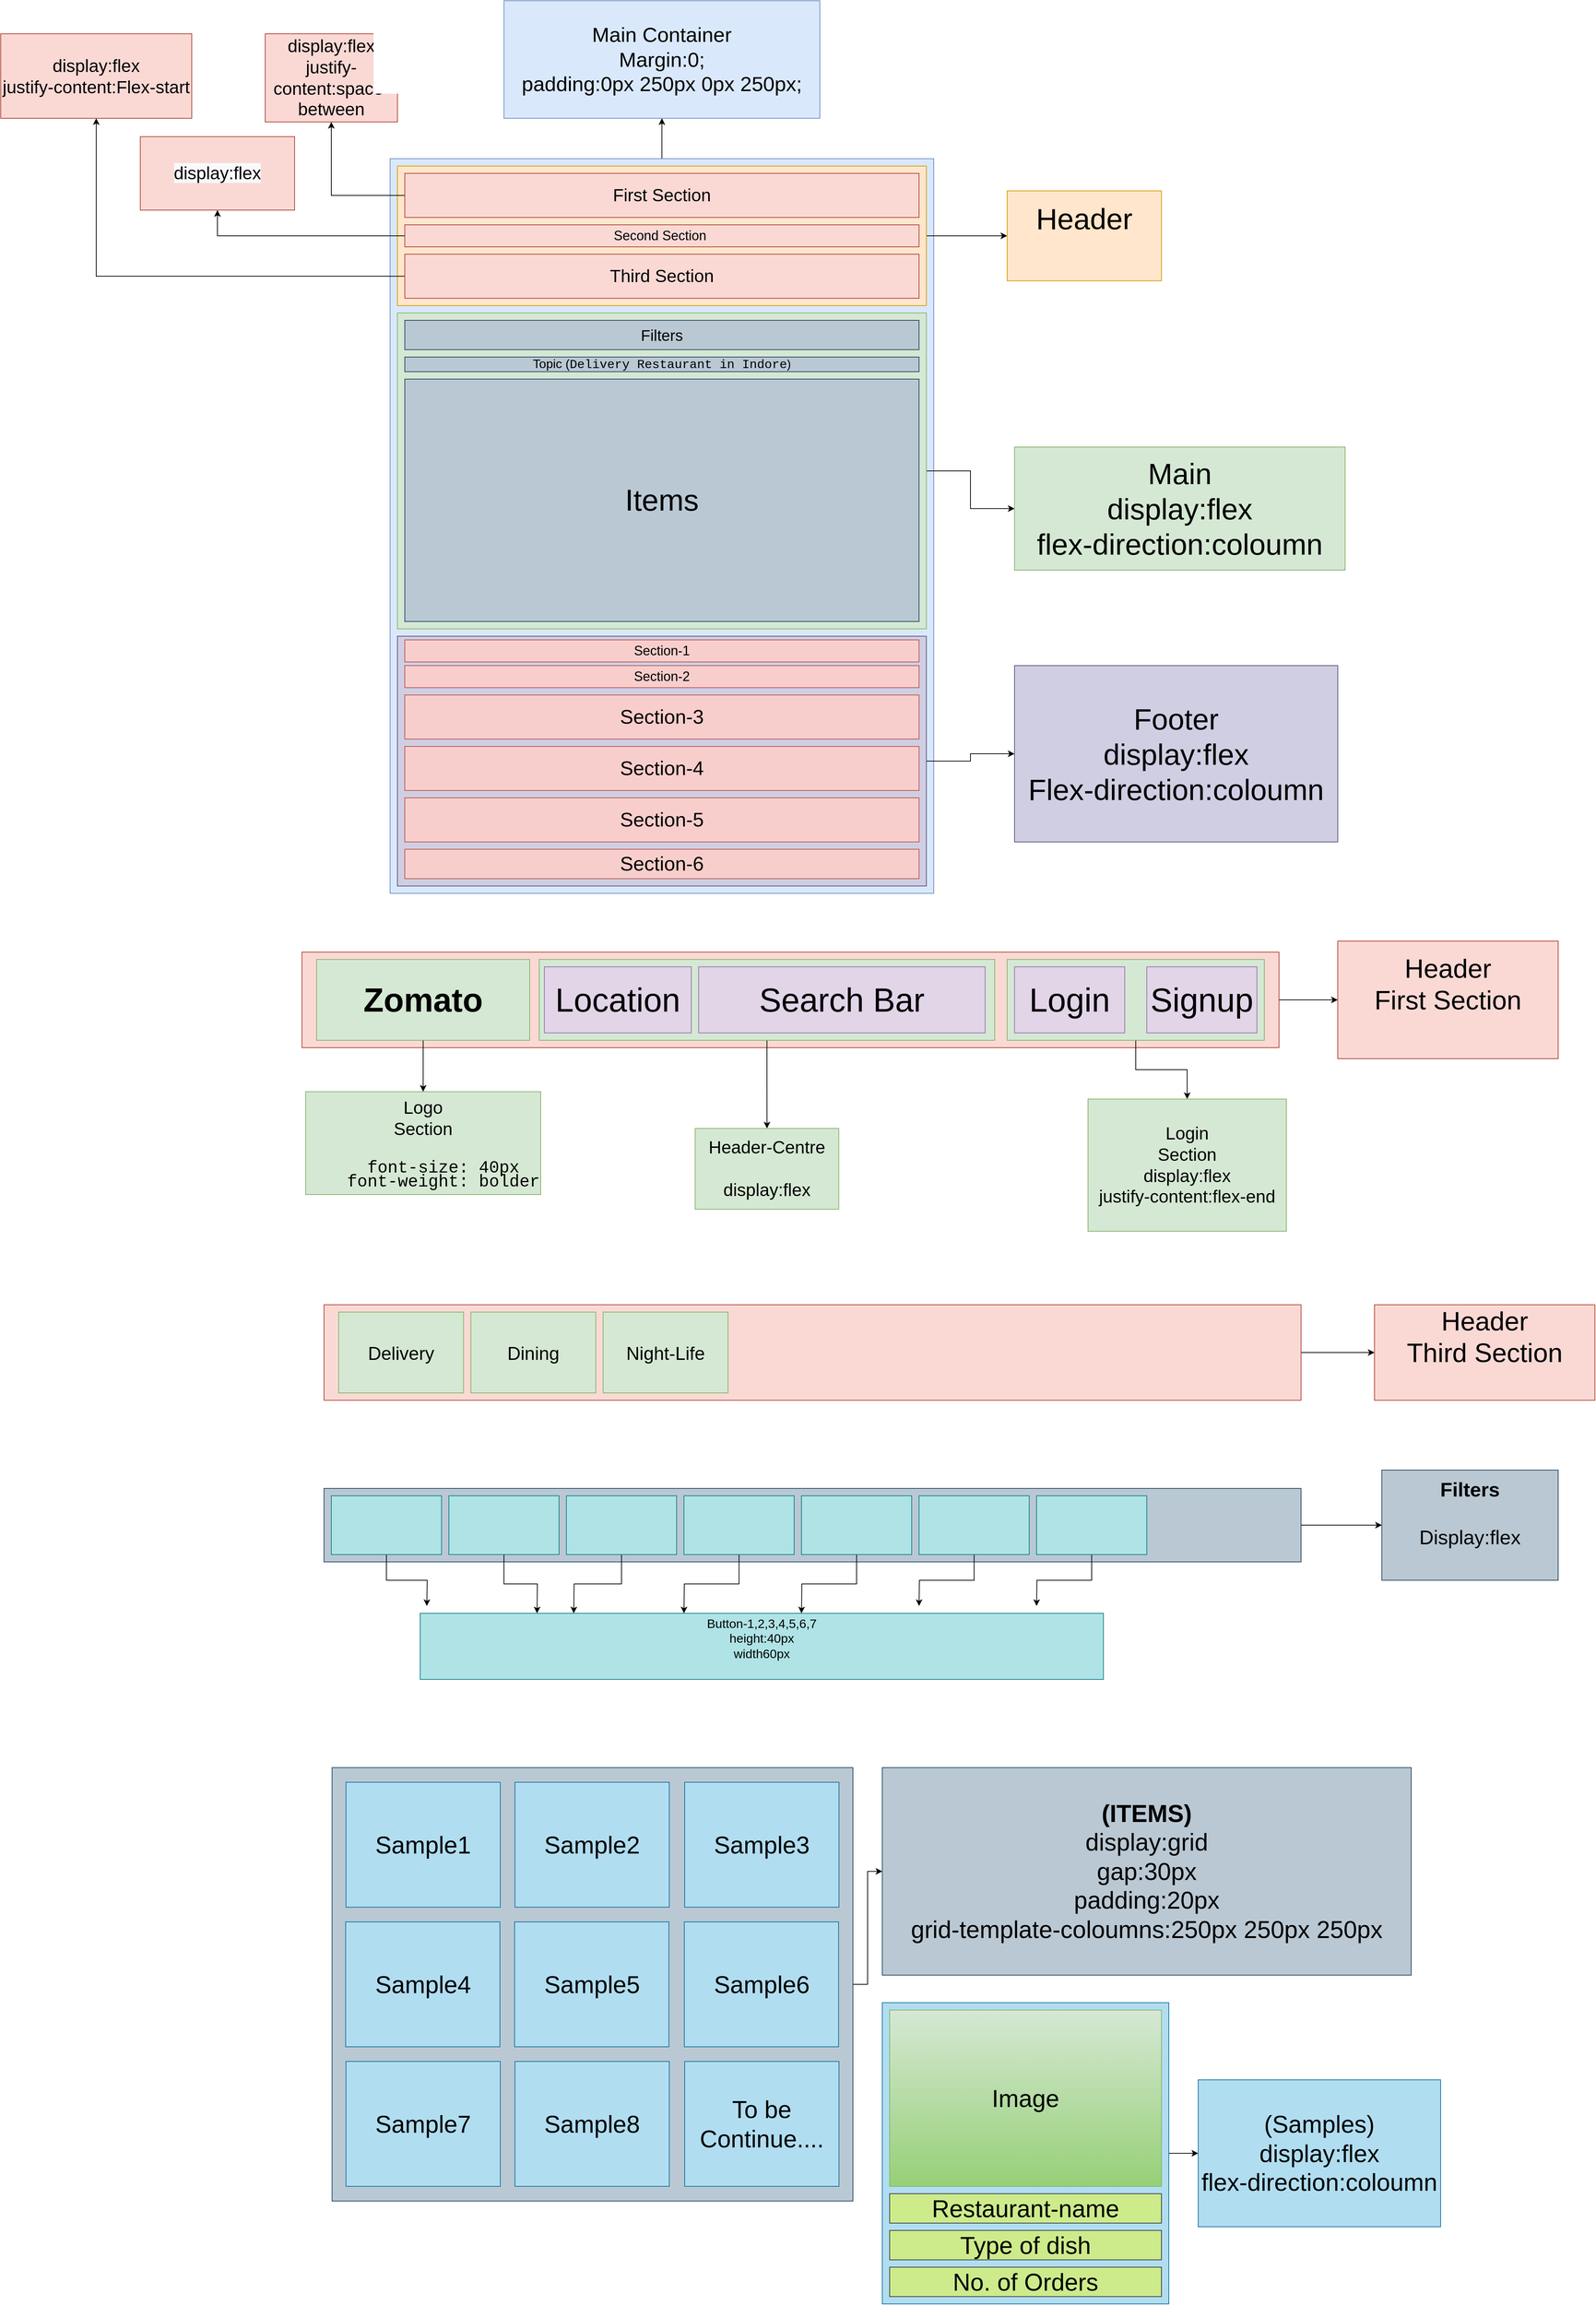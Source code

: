<mxfile version="17.4.5" type="device"><diagram id="I2g7w4aTYmv8-tsleZh8" name="Page-1"><mxGraphModel dx="2402" dy="1863" grid="1" gridSize="10" guides="1" tooltips="1" connect="1" arrows="1" fold="1" page="1" pageScale="1" pageWidth="850" pageHeight="1100" math="0" shadow="0"><root><mxCell id="0"/><mxCell id="1" parent="0"/><mxCell id="k0lRmJQvDt0-P88YfrCd-26" value="" style="edgeStyle=orthogonalEdgeStyle;rounded=0;orthogonalLoop=1;jettySize=auto;html=1;fontSize=40;" parent="1" source="k0lRmJQvDt0-P88YfrCd-1" target="k0lRmJQvDt0-P88YfrCd-25" edge="1"><mxGeometry relative="1" as="geometry"/></mxCell><mxCell id="k0lRmJQvDt0-P88YfrCd-1" value="" style="rounded=0;whiteSpace=wrap;html=1;fillColor=#dae8fc;strokeColor=#6c8ebf;" parent="1" vertex="1"><mxGeometry x="170" y="110" width="740" height="1000" as="geometry"/></mxCell><mxCell id="k0lRmJQvDt0-P88YfrCd-22" value="" style="edgeStyle=orthogonalEdgeStyle;rounded=0;orthogonalLoop=1;jettySize=auto;html=1;fontSize=40;" parent="1" source="k0lRmJQvDt0-P88YfrCd-2" target="k0lRmJQvDt0-P88YfrCd-21" edge="1"><mxGeometry relative="1" as="geometry"/></mxCell><mxCell id="k0lRmJQvDt0-P88YfrCd-2" value="" style="rounded=0;whiteSpace=wrap;html=1;fillColor=#ffe6cc;strokeColor=#d79b00;" parent="1" vertex="1"><mxGeometry x="180" y="120" width="720" height="190" as="geometry"/></mxCell><mxCell id="k0lRmJQvDt0-P88YfrCd-18" value="" style="edgeStyle=orthogonalEdgeStyle;rounded=0;orthogonalLoop=1;jettySize=auto;html=1;fontSize=40;" parent="1" source="k0lRmJQvDt0-P88YfrCd-3" target="k0lRmJQvDt0-P88YfrCd-17" edge="1"><mxGeometry relative="1" as="geometry"/></mxCell><mxCell id="k0lRmJQvDt0-P88YfrCd-3" value="" style="rounded=0;whiteSpace=wrap;html=1;fillColor=#d5e8d4;strokeColor=#82b366;" parent="1" vertex="1"><mxGeometry x="180" y="320" width="720" height="430" as="geometry"/></mxCell><mxCell id="k0lRmJQvDt0-P88YfrCd-20" value="" style="edgeStyle=orthogonalEdgeStyle;rounded=0;orthogonalLoop=1;jettySize=auto;html=1;fontSize=40;" parent="1" source="k0lRmJQvDt0-P88YfrCd-5" target="k0lRmJQvDt0-P88YfrCd-19" edge="1"><mxGeometry relative="1" as="geometry"/></mxCell><mxCell id="k0lRmJQvDt0-P88YfrCd-5" value="" style="rounded=0;whiteSpace=wrap;html=1;fillColor=#d0cee2;strokeColor=#56517e;" parent="1" vertex="1"><mxGeometry x="180" y="760" width="720" height="340" as="geometry"/></mxCell><mxCell id="b_fzYCE3SWWyW0oN0Fh3-9" value="" style="edgeStyle=orthogonalEdgeStyle;rounded=0;orthogonalLoop=1;jettySize=auto;html=1;fontSize=24;" edge="1" parent="1" source="k0lRmJQvDt0-P88YfrCd-6" target="b_fzYCE3SWWyW0oN0Fh3-8"><mxGeometry relative="1" as="geometry"/></mxCell><mxCell id="k0lRmJQvDt0-P88YfrCd-6" value="&lt;span style=&quot;font-size: 24px&quot;&gt;First Section&lt;/span&gt;" style="rounded=0;whiteSpace=wrap;html=1;fillColor=#fad9d5;strokeColor=#ae4132;" parent="1" vertex="1"><mxGeometry x="190" y="130" width="700" height="60" as="geometry"/></mxCell><mxCell id="b_fzYCE3SWWyW0oN0Fh3-11" value="" style="edgeStyle=orthogonalEdgeStyle;rounded=0;orthogonalLoop=1;jettySize=auto;html=1;fontSize=24;" edge="1" parent="1" source="k0lRmJQvDt0-P88YfrCd-7" target="b_fzYCE3SWWyW0oN0Fh3-10"><mxGeometry relative="1" as="geometry"/></mxCell><mxCell id="k0lRmJQvDt0-P88YfrCd-7" value="&lt;font style=&quot;font-size: 18px&quot;&gt;Second Section&amp;nbsp;&lt;/font&gt;" style="rounded=0;whiteSpace=wrap;html=1;fillColor=#fad9d5;strokeColor=#ae4132;" parent="1" vertex="1"><mxGeometry x="190" y="200" width="700" height="30" as="geometry"/></mxCell><mxCell id="b_fzYCE3SWWyW0oN0Fh3-13" value="" style="edgeStyle=orthogonalEdgeStyle;rounded=0;orthogonalLoop=1;jettySize=auto;html=1;fontSize=24;" edge="1" parent="1" source="k0lRmJQvDt0-P88YfrCd-8" target="b_fzYCE3SWWyW0oN0Fh3-12"><mxGeometry relative="1" as="geometry"/></mxCell><mxCell id="k0lRmJQvDt0-P88YfrCd-8" value="&lt;span style=&quot;font-size: 24px&quot;&gt;Third Section&lt;/span&gt;" style="rounded=0;whiteSpace=wrap;html=1;fillColor=#fad9d5;strokeColor=#ae4132;" parent="1" vertex="1"><mxGeometry x="190" y="240" width="700" height="60" as="geometry"/></mxCell><mxCell id="k0lRmJQvDt0-P88YfrCd-9" value="&lt;span style=&quot;font-size: 21px&quot;&gt;Filters&lt;/span&gt;" style="rounded=0;whiteSpace=wrap;html=1;fillColor=#bac8d3;strokeColor=#23445d;" parent="1" vertex="1"><mxGeometry x="190" y="330" width="700" height="40" as="geometry"/></mxCell><mxCell id="k0lRmJQvDt0-P88YfrCd-10" value="&lt;font style=&quot;font-size: 17px&quot;&gt;Topic (&lt;span style=&quot;font-family: &amp;#34;consolas&amp;#34; , &amp;#34;courier new&amp;#34; , monospace&quot;&gt;Delivery Restaurant in Indore&lt;/span&gt;&lt;/font&gt;&lt;span style=&quot;font-size: 16px&quot;&gt;)&lt;/span&gt;" style="rounded=0;whiteSpace=wrap;html=1;fillColor=#bac8d3;strokeColor=#23445d;" parent="1" vertex="1"><mxGeometry x="190" y="380" width="700" height="20" as="geometry"/></mxCell><mxCell id="k0lRmJQvDt0-P88YfrCd-11" value="&lt;font style=&quot;font-size: 41px&quot;&gt;Items&lt;/font&gt;" style="rounded=0;whiteSpace=wrap;html=1;fillColor=#bac8d3;strokeColor=#23445d;" parent="1" vertex="1"><mxGeometry x="190" y="410" width="700" height="330" as="geometry"/></mxCell><mxCell id="k0lRmJQvDt0-P88YfrCd-17" value="&lt;span style=&quot;font-size: 40px&quot;&gt;Main&lt;br&gt;display:flex&lt;br&gt;flex-direction:coloumn&lt;br&gt;&lt;/span&gt;" style="whiteSpace=wrap;html=1;fillColor=#d5e8d4;strokeColor=#82b366;rounded=0;" parent="1" vertex="1"><mxGeometry x="1020" y="502.5" width="450" height="167.5" as="geometry"/></mxCell><mxCell id="k0lRmJQvDt0-P88YfrCd-19" value="&lt;span style=&quot;font-size: 40px&quot;&gt;Footer&lt;br&gt;display:flex&lt;br&gt;Flex-direction:coloumn&lt;br&gt;&lt;/span&gt;" style="whiteSpace=wrap;html=1;fillColor=#d0cee2;strokeColor=#56517e;rounded=0;" parent="1" vertex="1"><mxGeometry x="1020" y="800" width="440" height="240" as="geometry"/></mxCell><mxCell id="k0lRmJQvDt0-P88YfrCd-21" value="&lt;span style=&quot;font-size: 40px&quot;&gt;Header&lt;br&gt;&lt;/span&gt;&lt;span style=&quot;font-size: 40px&quot;&gt;&lt;br&gt;&lt;/span&gt;" style="whiteSpace=wrap;html=1;fillColor=#ffe6cc;strokeColor=#d79b00;rounded=0;" parent="1" vertex="1"><mxGeometry x="1010" y="153.75" width="210" height="122.5" as="geometry"/></mxCell><mxCell id="k0lRmJQvDt0-P88YfrCd-25" value="&lt;span style=&quot;font-size: 28px&quot;&gt;Main Container&lt;br&gt;Margin:0;&lt;br&gt;padding:0px 250px 0px 250px;&lt;br&gt;&lt;/span&gt;" style="whiteSpace=wrap;html=1;fillColor=#dae8fc;strokeColor=#6c8ebf;rounded=0;" parent="1" vertex="1"><mxGeometry x="325" y="-105" width="430" height="160" as="geometry"/></mxCell><mxCell id="b_fzYCE3SWWyW0oN0Fh3-2" value="&lt;font style=&quot;font-size: 18px&quot;&gt;Section-2&lt;/font&gt;" style="rounded=0;whiteSpace=wrap;html=1;fontSize=16;fillColor=#f8cecc;strokeColor=#b85450;" vertex="1" parent="1"><mxGeometry x="190" y="800" width="700" height="30" as="geometry"/></mxCell><mxCell id="b_fzYCE3SWWyW0oN0Fh3-3" value="&lt;span style=&quot;font-size: 27px&quot;&gt;Section-3&lt;/span&gt;" style="rounded=0;whiteSpace=wrap;html=1;fontSize=16;fillColor=#f8cecc;strokeColor=#b85450;" vertex="1" parent="1"><mxGeometry x="190" y="840" width="700" height="60" as="geometry"/></mxCell><mxCell id="b_fzYCE3SWWyW0oN0Fh3-4" value="&lt;span style=&quot;font-size: 27px&quot;&gt;Section-4&lt;/span&gt;" style="rounded=0;whiteSpace=wrap;html=1;fontSize=16;fillColor=#f8cecc;strokeColor=#b85450;" vertex="1" parent="1"><mxGeometry x="190" y="910" width="700" height="60" as="geometry"/></mxCell><mxCell id="b_fzYCE3SWWyW0oN0Fh3-5" value="&lt;span style=&quot;font-size: 27px&quot;&gt;Section-5&lt;/span&gt;" style="rounded=0;whiteSpace=wrap;html=1;fontSize=16;fillColor=#f8cecc;strokeColor=#b85450;" vertex="1" parent="1"><mxGeometry x="190" y="980" width="700" height="60" as="geometry"/></mxCell><mxCell id="b_fzYCE3SWWyW0oN0Fh3-6" value="&lt;span style=&quot;font-size: 18px&quot;&gt;Section-1&lt;/span&gt;" style="rounded=0;whiteSpace=wrap;html=1;fontSize=16;fillColor=#f8cecc;strokeColor=#b85450;" vertex="1" parent="1"><mxGeometry x="190" y="765" width="700" height="30" as="geometry"/></mxCell><mxCell id="b_fzYCE3SWWyW0oN0Fh3-7" value="&lt;span style=&quot;font-size: 27px&quot;&gt;Section-6&lt;/span&gt;" style="rounded=0;whiteSpace=wrap;html=1;fontSize=16;fillColor=#f8cecc;strokeColor=#b85450;" vertex="1" parent="1"><mxGeometry x="190" y="1050" width="700" height="40" as="geometry"/></mxCell><mxCell id="b_fzYCE3SWWyW0oN0Fh3-8" value="&lt;span style=&quot;font-size: 24px&quot;&gt;display:flex&lt;br&gt;justify-content:space-between&lt;br&gt;&lt;/span&gt;" style="whiteSpace=wrap;html=1;fillColor=#fad9d5;strokeColor=#ae4132;rounded=0;" vertex="1" parent="1"><mxGeometry y="-60" width="180" height="120" as="geometry"/></mxCell><mxCell id="b_fzYCE3SWWyW0oN0Fh3-10" value="&#10;&#10;&lt;span style=&quot;color: rgb(0, 0, 0); font-family: helvetica; font-size: 24px; font-style: normal; font-weight: 400; letter-spacing: normal; text-align: center; text-indent: 0px; text-transform: none; word-spacing: 0px; background-color: rgb(248, 249, 250); display: inline; float: none;&quot;&gt;display:flex&lt;/span&gt;&#10;&#10;" style="whiteSpace=wrap;html=1;fillColor=#fad9d5;strokeColor=#ae4132;rounded=0;" vertex="1" parent="1"><mxGeometry x="-170" y="80" width="210" height="100" as="geometry"/></mxCell><mxCell id="b_fzYCE3SWWyW0oN0Fh3-12" value="&lt;span style=&quot;font-size: 24px&quot;&gt;display:flex&lt;br&gt;justify-content:Flex-start&lt;br&gt;&lt;/span&gt;" style="whiteSpace=wrap;html=1;fillColor=#fad9d5;strokeColor=#ae4132;rounded=0;" vertex="1" parent="1"><mxGeometry x="-360" y="-60" width="260" height="115" as="geometry"/></mxCell><mxCell id="b_fzYCE3SWWyW0oN0Fh3-19" value="" style="edgeStyle=orthogonalEdgeStyle;rounded=0;orthogonalLoop=1;jettySize=auto;html=1;fontSize=24;" edge="1" parent="1" source="b_fzYCE3SWWyW0oN0Fh3-14" target="b_fzYCE3SWWyW0oN0Fh3-18"><mxGeometry relative="1" as="geometry"/></mxCell><mxCell id="b_fzYCE3SWWyW0oN0Fh3-14" value="&lt;span style=&quot;font-size: 24px&quot;&gt;First Section&lt;/span&gt;" style="rounded=0;whiteSpace=wrap;html=1;fillColor=#fad9d5;strokeColor=#ae4132;" vertex="1" parent="1"><mxGeometry x="50" y="1190" width="1330" height="130" as="geometry"/></mxCell><mxCell id="b_fzYCE3SWWyW0oN0Fh3-25" value="" style="edgeStyle=orthogonalEdgeStyle;rounded=0;orthogonalLoop=1;jettySize=auto;html=1;fontSize=36;" edge="1" parent="1" source="b_fzYCE3SWWyW0oN0Fh3-15" target="b_fzYCE3SWWyW0oN0Fh3-24"><mxGeometry relative="1" as="geometry"/></mxCell><mxCell id="b_fzYCE3SWWyW0oN0Fh3-15" value="&lt;b&gt;&lt;font style=&quot;font-size: 45px&quot;&gt;Zomato&lt;/font&gt;&lt;/b&gt;" style="rounded=0;whiteSpace=wrap;html=1;fontSize=24;fillColor=#d5e8d4;strokeColor=#82b366;" vertex="1" parent="1"><mxGeometry x="70" y="1200" width="290" height="110" as="geometry"/></mxCell><mxCell id="b_fzYCE3SWWyW0oN0Fh3-23" value="" style="edgeStyle=orthogonalEdgeStyle;rounded=0;orthogonalLoop=1;jettySize=auto;html=1;fontSize=36;" edge="1" parent="1" source="b_fzYCE3SWWyW0oN0Fh3-16" target="b_fzYCE3SWWyW0oN0Fh3-22"><mxGeometry relative="1" as="geometry"/></mxCell><mxCell id="b_fzYCE3SWWyW0oN0Fh3-16" value="" style="rounded=0;whiteSpace=wrap;html=1;fontSize=24;fillColor=#d5e8d4;strokeColor=#82b366;" vertex="1" parent="1"><mxGeometry x="373" y="1200" width="620" height="110" as="geometry"/></mxCell><mxCell id="b_fzYCE3SWWyW0oN0Fh3-21" value="" style="edgeStyle=orthogonalEdgeStyle;rounded=0;orthogonalLoop=1;jettySize=auto;html=1;fontSize=36;" edge="1" parent="1" source="b_fzYCE3SWWyW0oN0Fh3-17" target="b_fzYCE3SWWyW0oN0Fh3-20"><mxGeometry relative="1" as="geometry"/></mxCell><mxCell id="b_fzYCE3SWWyW0oN0Fh3-17" value="" style="rounded=0;whiteSpace=wrap;html=1;fontSize=24;fillColor=#d5e8d4;strokeColor=#82b366;" vertex="1" parent="1"><mxGeometry x="1010" y="1200" width="350" height="110" as="geometry"/></mxCell><mxCell id="b_fzYCE3SWWyW0oN0Fh3-18" value="&lt;font style=&quot;font-size: 36px&quot;&gt;Header&lt;br&gt;First Section&lt;br&gt;&lt;br&gt;&lt;/font&gt;" style="whiteSpace=wrap;html=1;fillColor=#fad9d5;strokeColor=#ae4132;rounded=0;" vertex="1" parent="1"><mxGeometry x="1460" y="1175" width="300" height="160" as="geometry"/></mxCell><mxCell id="b_fzYCE3SWWyW0oN0Fh3-20" value="&lt;span&gt;Login&lt;br&gt;Section&lt;br&gt;display:flex&lt;br&gt;justify-content:flex-end&lt;br&gt;&lt;/span&gt;" style="whiteSpace=wrap;html=1;fontSize=24;fillColor=#d5e8d4;strokeColor=#82b366;rounded=0;" vertex="1" parent="1"><mxGeometry x="1120" y="1390" width="270" height="180" as="geometry"/></mxCell><mxCell id="b_fzYCE3SWWyW0oN0Fh3-22" value="&lt;span&gt;Header-Centre&lt;br&gt;&lt;br&gt;display:flex&lt;br&gt;&lt;/span&gt;" style="whiteSpace=wrap;html=1;fontSize=24;fillColor=#d5e8d4;strokeColor=#82b366;rounded=0;" vertex="1" parent="1"><mxGeometry x="585.25" y="1430" width="195.5" height="110" as="geometry"/></mxCell><mxCell id="b_fzYCE3SWWyW0oN0Fh3-24" value="Logo&lt;br&gt;Section&lt;br&gt;&lt;font style=&quot;font-size: 23px&quot;&gt;&lt;br&gt;&lt;/font&gt;&lt;div style=&quot;font-family: &amp;#34;consolas&amp;#34; , &amp;#34;courier new&amp;#34; , monospace ; line-height: 19px ; font-size: 23px&quot;&gt;&lt;div&gt;&lt;/div&gt;&lt;div&gt;&lt;font style=&quot;font-size: 23px&quot;&gt;&amp;nbsp; &amp;nbsp; font-size: 40px&lt;/font&gt;&lt;/div&gt;&lt;div&gt;&lt;font style=&quot;font-size: 23px&quot;&gt;&amp;nbsp; &amp;nbsp; font-weight: bolder&lt;/font&gt;&lt;/div&gt;&lt;/div&gt;" style="whiteSpace=wrap;html=1;fontSize=24;fillColor=#d5e8d4;strokeColor=#82b366;rounded=0;" vertex="1" parent="1"><mxGeometry x="55" y="1380" width="320" height="140" as="geometry"/></mxCell><mxCell id="b_fzYCE3SWWyW0oN0Fh3-26" value="Location" style="rounded=0;whiteSpace=wrap;html=1;fontSize=45;fillColor=#e1d5e7;strokeColor=#9673a6;" vertex="1" parent="1"><mxGeometry x="380" y="1210" width="200" height="90" as="geometry"/></mxCell><mxCell id="b_fzYCE3SWWyW0oN0Fh3-27" value="Search Bar" style="rounded=0;whiteSpace=wrap;html=1;fontSize=45;fillColor=#e1d5e7;strokeColor=#9673a6;" vertex="1" parent="1"><mxGeometry x="590" y="1210" width="390" height="90" as="geometry"/></mxCell><mxCell id="b_fzYCE3SWWyW0oN0Fh3-28" value="Login" style="rounded=0;whiteSpace=wrap;html=1;fontSize=45;fillColor=#e1d5e7;strokeColor=#9673a6;" vertex="1" parent="1"><mxGeometry x="1020" y="1210" width="150" height="90" as="geometry"/></mxCell><mxCell id="b_fzYCE3SWWyW0oN0Fh3-29" value="Signup" style="rounded=0;whiteSpace=wrap;html=1;fontSize=45;fillColor=#e1d5e7;strokeColor=#9673a6;" vertex="1" parent="1"><mxGeometry x="1200" y="1210" width="150" height="90" as="geometry"/></mxCell><mxCell id="b_fzYCE3SWWyW0oN0Fh3-31" value="" style="edgeStyle=orthogonalEdgeStyle;rounded=0;orthogonalLoop=1;jettySize=auto;html=1;fontSize=24;" edge="1" parent="1" source="b_fzYCE3SWWyW0oN0Fh3-32"><mxGeometry relative="1" as="geometry"><mxPoint x="1467.5" y="1705" as="targetPoint"/></mxGeometry></mxCell><mxCell id="b_fzYCE3SWWyW0oN0Fh3-34" value="" style="edgeStyle=orthogonalEdgeStyle;rounded=0;orthogonalLoop=1;jettySize=auto;html=1;fontSize=24;" edge="1" parent="1" source="b_fzYCE3SWWyW0oN0Fh3-35" target="b_fzYCE3SWWyW0oN0Fh3-36"><mxGeometry relative="1" as="geometry"/></mxCell><mxCell id="b_fzYCE3SWWyW0oN0Fh3-35" value="" style="rounded=0;whiteSpace=wrap;html=1;fillColor=#fad9d5;strokeColor=#ae4132;" vertex="1" parent="1"><mxGeometry x="80" y="1670" width="1330" height="130" as="geometry"/></mxCell><mxCell id="b_fzYCE3SWWyW0oN0Fh3-36" value="&lt;font style=&quot;font-size: 36px&quot;&gt;Header&lt;br&gt;Third Section&lt;br&gt;&lt;br&gt;&lt;/font&gt;" style="whiteSpace=wrap;html=1;fillColor=#fad9d5;strokeColor=#ae4132;rounded=0;" vertex="1" parent="1"><mxGeometry x="1510" y="1670" width="300" height="130" as="geometry"/></mxCell><mxCell id="b_fzYCE3SWWyW0oN0Fh3-37" value="Delivery" style="rounded=0;whiteSpace=wrap;html=1;labelBackgroundColor=none;fontSize=25;fillColor=#d5e8d4;strokeColor=#82b366;" vertex="1" parent="1"><mxGeometry x="100" y="1680" width="170" height="110" as="geometry"/></mxCell><mxCell id="b_fzYCE3SWWyW0oN0Fh3-38" value="Dining" style="rounded=0;whiteSpace=wrap;html=1;labelBackgroundColor=none;fontSize=25;fillColor=#d5e8d4;strokeColor=#82b366;" vertex="1" parent="1"><mxGeometry x="280" y="1680" width="170" height="110" as="geometry"/></mxCell><mxCell id="b_fzYCE3SWWyW0oN0Fh3-39" value="Night-Life" style="rounded=0;whiteSpace=wrap;html=1;labelBackgroundColor=none;fontSize=25;fillColor=#d5e8d4;strokeColor=#82b366;" vertex="1" parent="1"><mxGeometry x="460" y="1680" width="170" height="110" as="geometry"/></mxCell><mxCell id="b_fzYCE3SWWyW0oN0Fh3-43" value="" style="edgeStyle=orthogonalEdgeStyle;rounded=0;orthogonalLoop=1;jettySize=auto;html=1;fontSize=25;fontColor=#000000;" edge="1" parent="1" source="b_fzYCE3SWWyW0oN0Fh3-41" target="b_fzYCE3SWWyW0oN0Fh3-42"><mxGeometry relative="1" as="geometry"/></mxCell><mxCell id="b_fzYCE3SWWyW0oN0Fh3-41" value="" style="rounded=0;whiteSpace=wrap;html=1;labelBackgroundColor=none;fontSize=25;fillColor=#bac8d3;strokeColor=#23445d;" vertex="1" parent="1"><mxGeometry x="80" y="1920" width="1330" height="100" as="geometry"/></mxCell><mxCell id="b_fzYCE3SWWyW0oN0Fh3-42" value="&lt;font style=&quot;font-size: 27px&quot;&gt;&lt;b&gt;Filters&lt;/b&gt;&lt;br&gt;&lt;br&gt;Display:flex&lt;br&gt;&lt;br&gt;&lt;/font&gt;" style="whiteSpace=wrap;html=1;fontSize=25;fillColor=#bac8d3;strokeColor=#23445d;rounded=0;labelBackgroundColor=none;" vertex="1" parent="1"><mxGeometry x="1520" y="1895" width="240" height="150" as="geometry"/></mxCell><mxCell id="b_fzYCE3SWWyW0oN0Fh3-60" style="edgeStyle=orthogonalEdgeStyle;rounded=0;orthogonalLoop=1;jettySize=auto;html=1;fontSize=17;fontColor=#000000;" edge="1" parent="1" source="b_fzYCE3SWWyW0oN0Fh3-44"><mxGeometry relative="1" as="geometry"><mxPoint x="220" y="2080" as="targetPoint"/></mxGeometry></mxCell><mxCell id="b_fzYCE3SWWyW0oN0Fh3-44" value="" style="rounded=0;whiteSpace=wrap;html=1;labelBackgroundColor=none;fontSize=17;fillColor=#b0e3e6;strokeColor=#0e8088;" vertex="1" parent="1"><mxGeometry x="90" y="1930" width="150" height="80" as="geometry"/></mxCell><mxCell id="b_fzYCE3SWWyW0oN0Fh3-54" style="edgeStyle=orthogonalEdgeStyle;rounded=0;orthogonalLoop=1;jettySize=auto;html=1;fontSize=17;fontColor=#000000;" edge="1" parent="1" source="b_fzYCE3SWWyW0oN0Fh3-45"><mxGeometry relative="1" as="geometry"><mxPoint x="370" y="2090" as="targetPoint"/></mxGeometry></mxCell><mxCell id="b_fzYCE3SWWyW0oN0Fh3-45" value="" style="rounded=0;whiteSpace=wrap;html=1;labelBackgroundColor=none;fontSize=17;fillColor=#b0e3e6;strokeColor=#0e8088;" vertex="1" parent="1"><mxGeometry x="250" y="1930" width="150" height="80" as="geometry"/></mxCell><mxCell id="b_fzYCE3SWWyW0oN0Fh3-55" style="edgeStyle=orthogonalEdgeStyle;rounded=0;orthogonalLoop=1;jettySize=auto;html=1;fontSize=17;fontColor=#000000;" edge="1" parent="1" source="b_fzYCE3SWWyW0oN0Fh3-46"><mxGeometry relative="1" as="geometry"><mxPoint x="420" y="2090" as="targetPoint"/></mxGeometry></mxCell><mxCell id="b_fzYCE3SWWyW0oN0Fh3-46" value="" style="rounded=0;whiteSpace=wrap;html=1;labelBackgroundColor=none;fontSize=17;fillColor=#b0e3e6;strokeColor=#0e8088;" vertex="1" parent="1"><mxGeometry x="410" y="1930" width="150" height="80" as="geometry"/></mxCell><mxCell id="b_fzYCE3SWWyW0oN0Fh3-56" style="edgeStyle=orthogonalEdgeStyle;rounded=0;orthogonalLoop=1;jettySize=auto;html=1;fontSize=17;fontColor=#000000;" edge="1" parent="1" source="b_fzYCE3SWWyW0oN0Fh3-47"><mxGeometry relative="1" as="geometry"><mxPoint x="570" y="2090" as="targetPoint"/></mxGeometry></mxCell><mxCell id="b_fzYCE3SWWyW0oN0Fh3-47" value="" style="rounded=0;whiteSpace=wrap;html=1;labelBackgroundColor=none;fontSize=17;fillColor=#b0e3e6;strokeColor=#0e8088;" vertex="1" parent="1"><mxGeometry x="570" y="1930" width="150" height="80" as="geometry"/></mxCell><mxCell id="b_fzYCE3SWWyW0oN0Fh3-57" style="edgeStyle=orthogonalEdgeStyle;rounded=0;orthogonalLoop=1;jettySize=auto;html=1;fontSize=17;fontColor=#000000;" edge="1" parent="1" source="b_fzYCE3SWWyW0oN0Fh3-48"><mxGeometry relative="1" as="geometry"><mxPoint x="730" y="2090" as="targetPoint"/></mxGeometry></mxCell><mxCell id="b_fzYCE3SWWyW0oN0Fh3-48" value="" style="rounded=0;whiteSpace=wrap;html=1;labelBackgroundColor=none;fontSize=17;fillColor=#b0e3e6;strokeColor=#0e8088;" vertex="1" parent="1"><mxGeometry x="730" y="1930" width="150" height="80" as="geometry"/></mxCell><mxCell id="b_fzYCE3SWWyW0oN0Fh3-58" style="edgeStyle=orthogonalEdgeStyle;rounded=0;orthogonalLoop=1;jettySize=auto;html=1;fontSize=17;fontColor=#000000;" edge="1" parent="1" source="b_fzYCE3SWWyW0oN0Fh3-49"><mxGeometry relative="1" as="geometry"><mxPoint x="890" y="2080" as="targetPoint"/></mxGeometry></mxCell><mxCell id="b_fzYCE3SWWyW0oN0Fh3-49" value="" style="rounded=0;whiteSpace=wrap;html=1;labelBackgroundColor=none;fontSize=17;fillColor=#b0e3e6;strokeColor=#0e8088;" vertex="1" parent="1"><mxGeometry x="890" y="1930" width="150" height="80" as="geometry"/></mxCell><mxCell id="b_fzYCE3SWWyW0oN0Fh3-59" style="edgeStyle=orthogonalEdgeStyle;rounded=0;orthogonalLoop=1;jettySize=auto;html=1;fontSize=17;fontColor=#000000;" edge="1" parent="1" source="b_fzYCE3SWWyW0oN0Fh3-50"><mxGeometry relative="1" as="geometry"><mxPoint x="1050" y="2080" as="targetPoint"/></mxGeometry></mxCell><mxCell id="b_fzYCE3SWWyW0oN0Fh3-50" value="" style="rounded=0;whiteSpace=wrap;html=1;labelBackgroundColor=none;fontSize=17;fillColor=#b0e3e6;strokeColor=#0e8088;" vertex="1" parent="1"><mxGeometry x="1050" y="1930" width="150" height="80" as="geometry"/></mxCell><mxCell id="b_fzYCE3SWWyW0oN0Fh3-51" value="Button-1,2,3,4,5,6,7&lt;br&gt;height:40px&lt;br&gt;width60px&lt;br&gt;&lt;span style=&quot;color: rgba(0 , 0 , 0 , 0) ; font-family: monospace ; font-size: 0px&quot;&gt;he%3CmxGraphModel%3E%3Croot%3E%3CmxCell%20id%3D%220%22%2F%3E%3CmxCell%20id%3D%221%22%20parent%3D%220%22%2F%3E%3CmxCell%20id%3D%222%22%20value%3D%22%22%20style%3D%22rounded%3D0%3BwhiteSpace%3Dwrap%3Bhtml%3D1%3BlabelBackgroundColor%3Dnone%3BfontSize%3D17%3BfillColor%3D%23b0e3e6%3BstrokeColor%3D%230e8088%3B%22%20vertex%3D%221%22%20parent%3D%221%22%3E%3CmxGeometry%20x%3D%2290%22%20y%3D%221930%22%20width%3D%22150%22%20height%3D%2280%22%20as%3D%22geometry%22%2F%3E%3C%2FmxCell%3E%3C%2Froot%3E%3C%2FmxGraphModel%3E,12&lt;/span&gt;" style="rounded=0;whiteSpace=wrap;html=1;labelBackgroundColor=none;fontSize=17;fillColor=#b0e3e6;strokeColor=#0e8088;" vertex="1" parent="1"><mxGeometry x="211" y="2090" width="930" height="90" as="geometry"/></mxCell><mxCell id="b_fzYCE3SWWyW0oN0Fh3-63" value="" style="edgeStyle=orthogonalEdgeStyle;rounded=0;orthogonalLoop=1;jettySize=auto;html=1;fontSize=17;fontColor=#000000;" edge="1" parent="1" source="b_fzYCE3SWWyW0oN0Fh3-61" target="b_fzYCE3SWWyW0oN0Fh3-62"><mxGeometry relative="1" as="geometry"/></mxCell><mxCell id="b_fzYCE3SWWyW0oN0Fh3-61" value="" style="rounded=0;whiteSpace=wrap;html=1;labelBackgroundColor=none;fontSize=17;fillColor=#bac8d3;strokeColor=#23445d;" vertex="1" parent="1"><mxGeometry x="91" y="2300" width="709" height="590" as="geometry"/></mxCell><mxCell id="b_fzYCE3SWWyW0oN0Fh3-62" value="&lt;font style=&quot;font-size: 33px&quot;&gt;&lt;b&gt;(ITEMS)&lt;/b&gt;&lt;br&gt;display:grid&lt;br&gt;gap:30px&lt;br&gt;padding:20px&lt;br&gt;grid-template-coloumns:250px 250px 250px&lt;br&gt;&lt;/font&gt;" style="whiteSpace=wrap;html=1;fontSize=17;fillColor=#bac8d3;strokeColor=#23445d;rounded=0;labelBackgroundColor=none;" vertex="1" parent="1"><mxGeometry x="840" y="2300" width="720" height="282.5" as="geometry"/></mxCell><mxCell id="b_fzYCE3SWWyW0oN0Fh3-64" value="Sample1" style="rounded=0;whiteSpace=wrap;html=1;labelBackgroundColor=none;fontSize=33;fillColor=#b1ddf0;strokeColor=#10739e;" vertex="1" parent="1"><mxGeometry x="110" y="2320" width="210" height="170" as="geometry"/></mxCell><mxCell id="b_fzYCE3SWWyW0oN0Fh3-66" value="&lt;span&gt;Sample2&lt;/span&gt;" style="rounded=0;whiteSpace=wrap;html=1;labelBackgroundColor=none;fontSize=33;fillColor=#b1ddf0;strokeColor=#10739e;" vertex="1" parent="1"><mxGeometry x="340" y="2320" width="210" height="170" as="geometry"/></mxCell><mxCell id="b_fzYCE3SWWyW0oN0Fh3-67" value="&lt;span&gt;Sample3&lt;/span&gt;" style="rounded=0;whiteSpace=wrap;html=1;labelBackgroundColor=none;fontSize=33;fillColor=#b1ddf0;strokeColor=#10739e;" vertex="1" parent="1"><mxGeometry x="571" y="2320" width="210" height="170" as="geometry"/></mxCell><mxCell id="b_fzYCE3SWWyW0oN0Fh3-68" value="&lt;span&gt;Sample4&lt;/span&gt;" style="rounded=0;whiteSpace=wrap;html=1;labelBackgroundColor=none;fontSize=33;fillColor=#b1ddf0;strokeColor=#10739e;" vertex="1" parent="1"><mxGeometry x="109.5" y="2510" width="210" height="170" as="geometry"/></mxCell><mxCell id="b_fzYCE3SWWyW0oN0Fh3-69" value="&lt;span&gt;Sample5&lt;/span&gt;" style="rounded=0;whiteSpace=wrap;html=1;labelBackgroundColor=none;fontSize=33;fillColor=#b1ddf0;strokeColor=#10739e;" vertex="1" parent="1"><mxGeometry x="339.5" y="2510" width="210" height="170" as="geometry"/></mxCell><mxCell id="b_fzYCE3SWWyW0oN0Fh3-70" value="&lt;span&gt;Sample6&lt;/span&gt;" style="rounded=0;whiteSpace=wrap;html=1;labelBackgroundColor=none;fontSize=33;fillColor=#b1ddf0;strokeColor=#10739e;" vertex="1" parent="1"><mxGeometry x="570.5" y="2510" width="210" height="170" as="geometry"/></mxCell><mxCell id="b_fzYCE3SWWyW0oN0Fh3-71" value="&lt;span&gt;Sample7&lt;/span&gt;" style="rounded=0;whiteSpace=wrap;html=1;labelBackgroundColor=none;fontSize=33;fillColor=#b1ddf0;strokeColor=#10739e;" vertex="1" parent="1"><mxGeometry x="110" y="2700" width="210" height="170" as="geometry"/></mxCell><mxCell id="b_fzYCE3SWWyW0oN0Fh3-72" value="&lt;span&gt;Sample8&lt;/span&gt;" style="rounded=0;whiteSpace=wrap;html=1;labelBackgroundColor=none;fontSize=33;fillColor=#b1ddf0;strokeColor=#10739e;" vertex="1" parent="1"><mxGeometry x="340" y="2700" width="210" height="170" as="geometry"/></mxCell><mxCell id="b_fzYCE3SWWyW0oN0Fh3-73" value="To be Continue...." style="rounded=0;whiteSpace=wrap;html=1;labelBackgroundColor=none;fontSize=33;fillColor=#b1ddf0;strokeColor=#10739e;" vertex="1" parent="1"><mxGeometry x="571" y="2700" width="210" height="170" as="geometry"/></mxCell><mxCell id="b_fzYCE3SWWyW0oN0Fh3-80" value="" style="edgeStyle=orthogonalEdgeStyle;rounded=0;orthogonalLoop=1;jettySize=auto;html=1;fontSize=33;fontColor=#000000;" edge="1" parent="1" source="b_fzYCE3SWWyW0oN0Fh3-74" target="b_fzYCE3SWWyW0oN0Fh3-79"><mxGeometry relative="1" as="geometry"/></mxCell><mxCell id="b_fzYCE3SWWyW0oN0Fh3-74" value="Sample1" style="rounded=0;whiteSpace=wrap;html=1;labelBackgroundColor=none;fontSize=33;fillColor=#b1ddf0;strokeColor=#10739e;" vertex="1" parent="1"><mxGeometry x="840" y="2620" width="390" height="410" as="geometry"/></mxCell><mxCell id="b_fzYCE3SWWyW0oN0Fh3-75" value="Image" style="rounded=0;whiteSpace=wrap;html=1;labelBackgroundColor=none;fontSize=33;fillColor=#d5e8d4;strokeColor=#82b366;gradientColor=#97d077;" vertex="1" parent="1"><mxGeometry x="850" y="2630" width="370" height="240" as="geometry"/></mxCell><mxCell id="b_fzYCE3SWWyW0oN0Fh3-76" value="Restaurant-name" style="rounded=0;whiteSpace=wrap;html=1;labelBackgroundColor=none;fontSize=33;fillColor=#cdeb8b;strokeColor=#36393d;" vertex="1" parent="1"><mxGeometry x="850" y="2880" width="370" height="40" as="geometry"/></mxCell><mxCell id="b_fzYCE3SWWyW0oN0Fh3-77" value="Type of dish" style="rounded=0;whiteSpace=wrap;html=1;labelBackgroundColor=none;fontSize=33;fillColor=#cdeb8b;strokeColor=#36393d;" vertex="1" parent="1"><mxGeometry x="850" y="2930" width="370" height="40" as="geometry"/></mxCell><mxCell id="b_fzYCE3SWWyW0oN0Fh3-78" value="No. of Orders" style="rounded=0;whiteSpace=wrap;html=1;labelBackgroundColor=none;fontSize=33;fillColor=#cdeb8b;strokeColor=#36393d;" vertex="1" parent="1"><mxGeometry x="850" y="2980" width="370" height="40" as="geometry"/></mxCell><mxCell id="b_fzYCE3SWWyW0oN0Fh3-79" value="(Samples)&lt;br&gt;display:flex&lt;br&gt;flex-direction:coloumn&lt;br&gt;" style="whiteSpace=wrap;html=1;fontSize=33;fillColor=#b1ddf0;strokeColor=#10739e;rounded=0;labelBackgroundColor=none;" vertex="1" parent="1"><mxGeometry x="1270" y="2725" width="330" height="200" as="geometry"/></mxCell></root></mxGraphModel></diagram></mxfile>